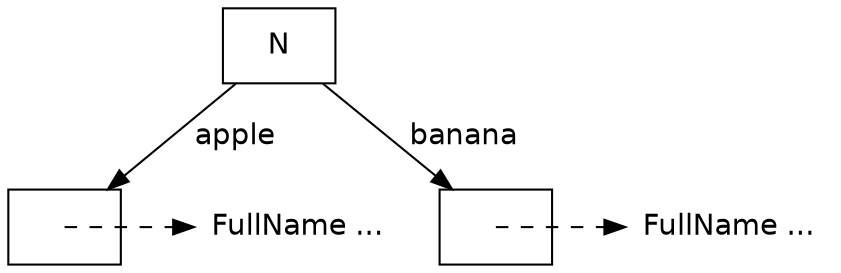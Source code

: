 digraph {
    graph [fontname="Helvetica"]
    node  [fontname="Helvetica"]
    edge  [fontname="Helvetica"]

    root [shape=box, label="N"]
    n1   [shape=box, label=""]
    n2   [shape=box, label=""]
    v1   [shape=plaintext, label="FullName ..."]
    v2   [shape=plaintext, label="FullName ..."]

    {rank=same n1 v1}
    {rank=same n2 v2}

    root -> n1 [label=" apple"]
    root -> n2 [label=" banana"]
    n1   -> v1 [style=dashed, tailclip=false]
    n2   -> v2 [style=dashed, tailclip=false]
}
